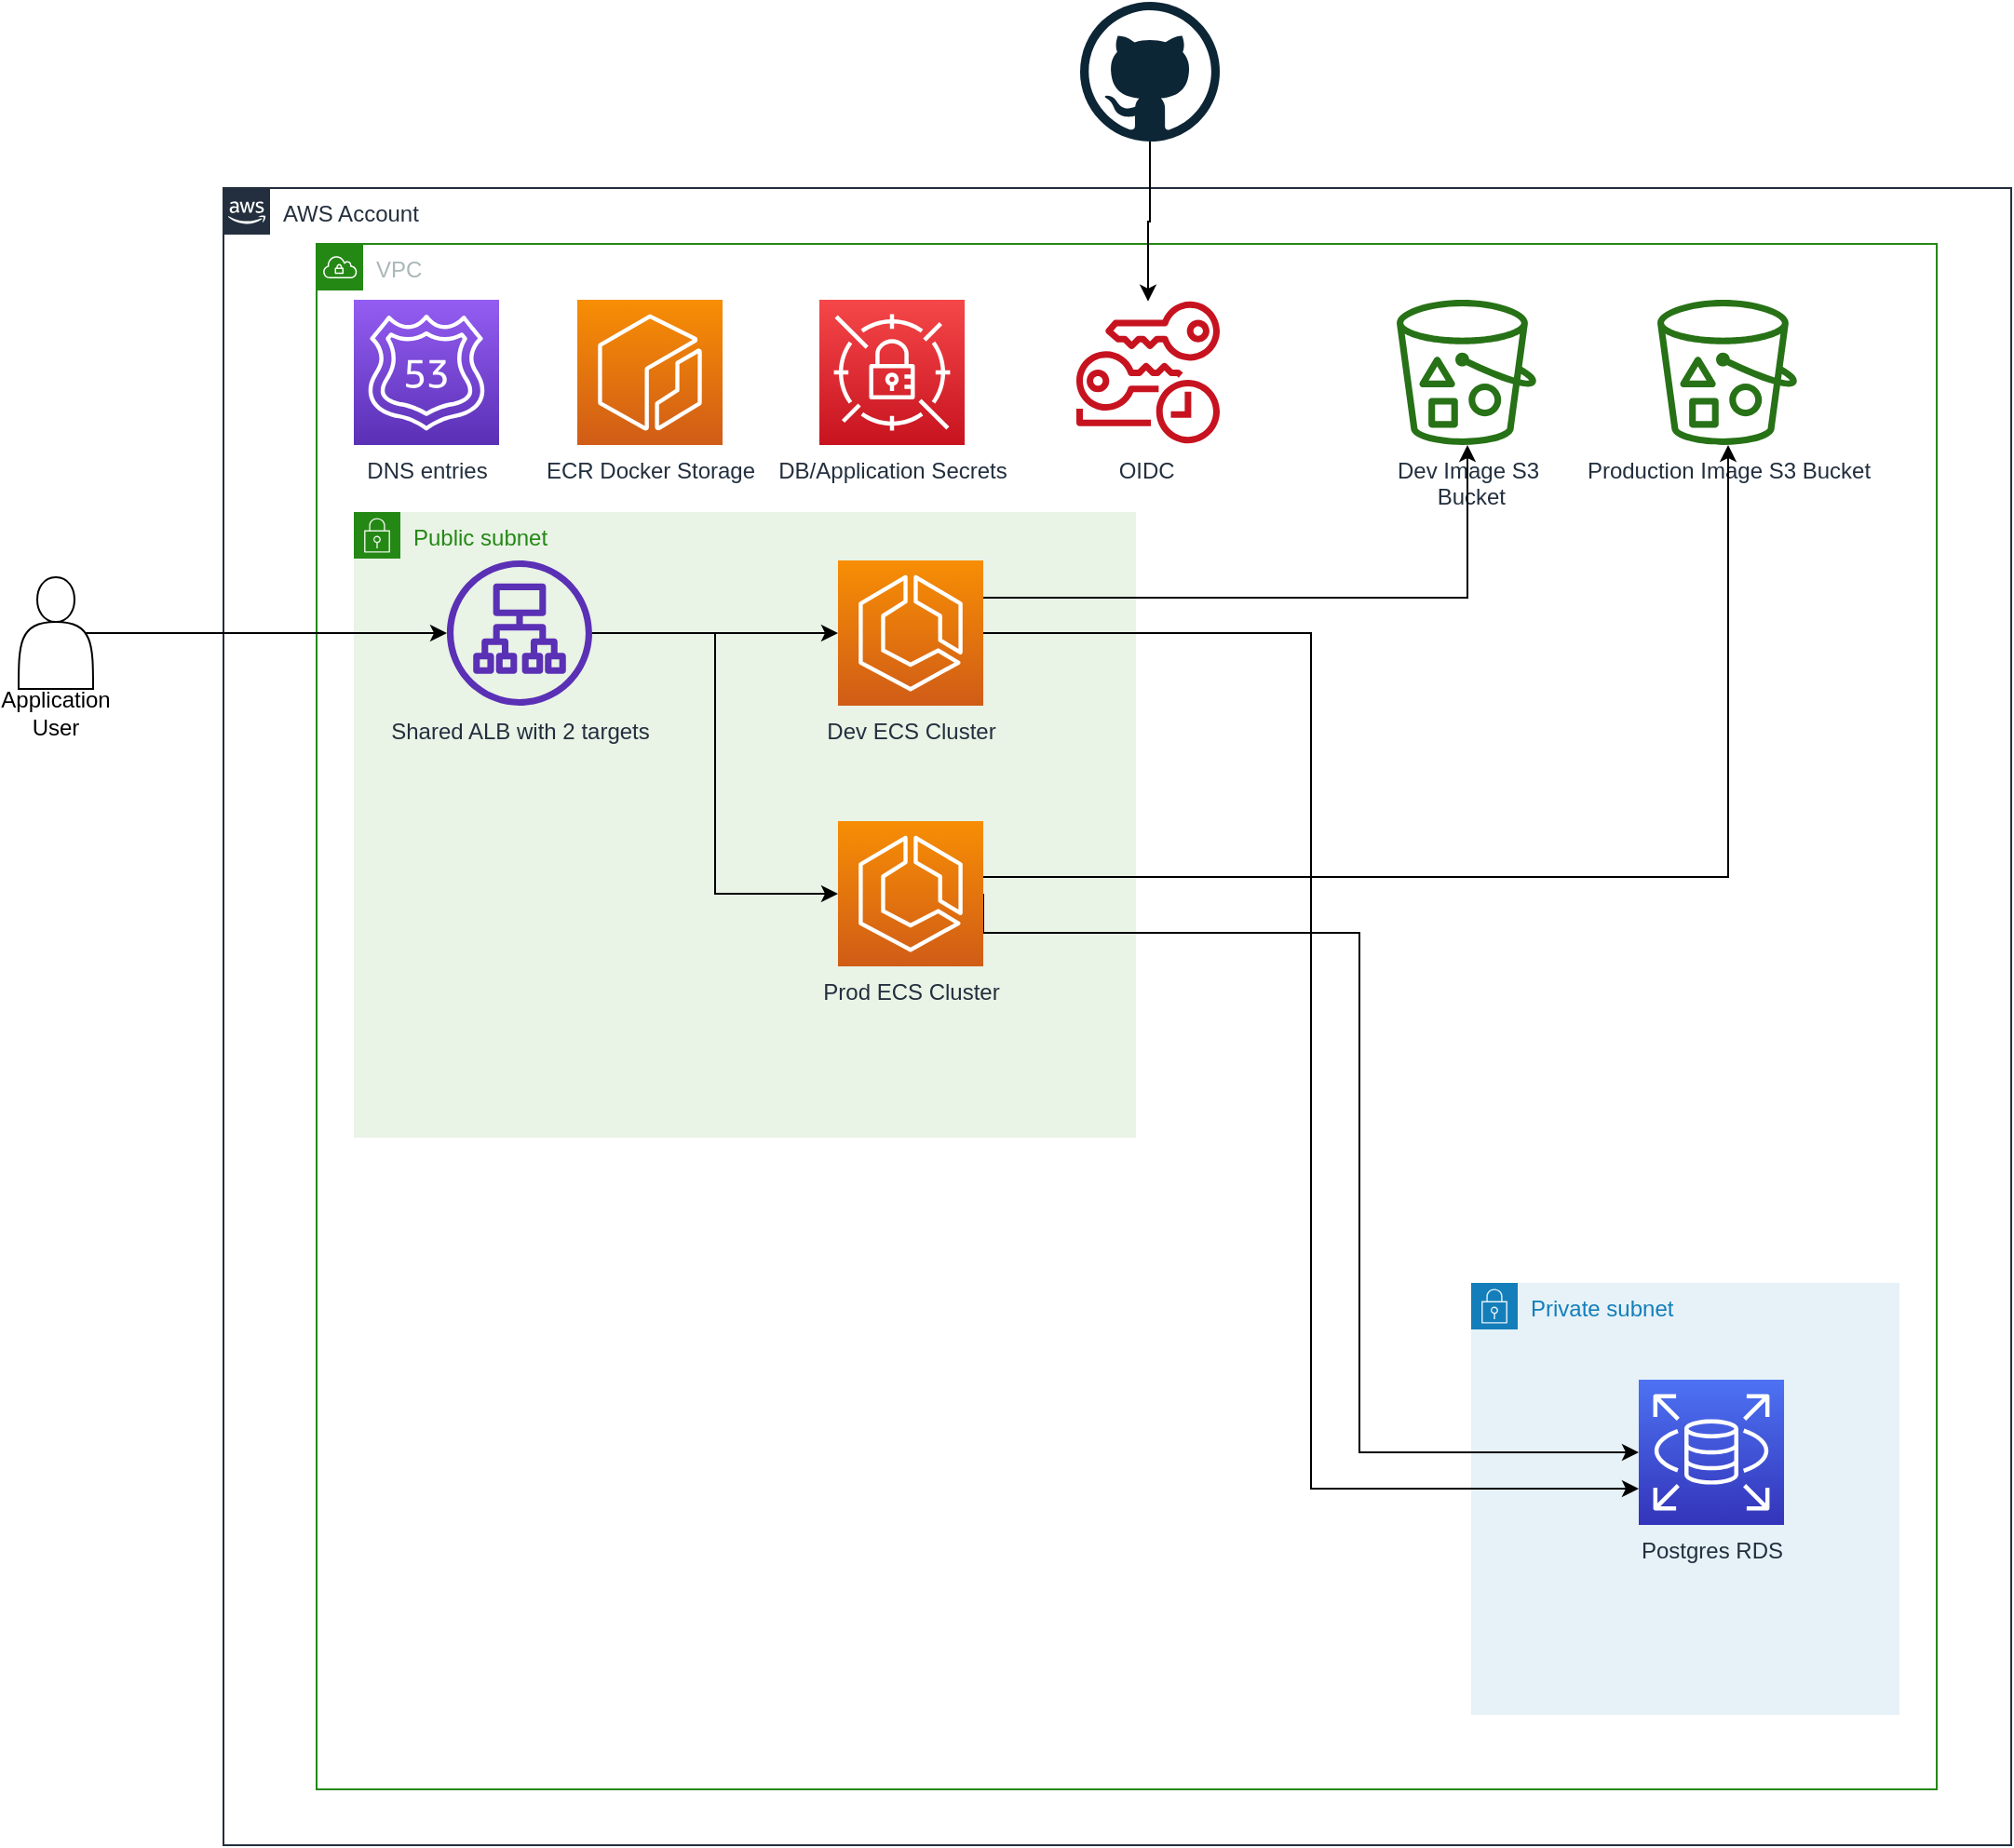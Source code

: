 <mxfile version="14.9.2" type="device"><diagram id="k0OTIjK0DyrfE9YFhf45" name="Page-1"><mxGraphModel dx="2148" dy="841" grid="1" gridSize="10" guides="1" tooltips="1" connect="1" arrows="1" fold="1" page="1" pageScale="1" pageWidth="850" pageHeight="1100" math="0" shadow="0"><root><mxCell id="0"/><mxCell id="1" parent="0"/><mxCell id="s8pN0Zm6tt0-mpE6_CX2-1" value="AWS Account" style="points=[[0,0],[0.25,0],[0.5,0],[0.75,0],[1,0],[1,0.25],[1,0.5],[1,0.75],[1,1],[0.75,1],[0.5,1],[0.25,1],[0,1],[0,0.75],[0,0.5],[0,0.25]];outlineConnect=0;gradientColor=none;html=1;whiteSpace=wrap;fontSize=12;fontStyle=0;shape=mxgraph.aws4.group;grIcon=mxgraph.aws4.group_aws_cloud_alt;strokeColor=#232F3E;fillColor=none;verticalAlign=top;align=left;spacingLeft=30;fontColor=#232F3E;dashed=0;" vertex="1" parent="1"><mxGeometry x="100" y="120" width="960" height="890" as="geometry"/></mxCell><mxCell id="s8pN0Zm6tt0-mpE6_CX2-2" value="VPC" style="points=[[0,0],[0.25,0],[0.5,0],[0.75,0],[1,0],[1,0.25],[1,0.5],[1,0.75],[1,1],[0.75,1],[0.5,1],[0.25,1],[0,1],[0,0.75],[0,0.5],[0,0.25]];outlineConnect=0;gradientColor=none;html=1;whiteSpace=wrap;fontSize=12;fontStyle=0;shape=mxgraph.aws4.group;grIcon=mxgraph.aws4.group_vpc;strokeColor=#248814;fillColor=none;verticalAlign=top;align=left;spacingLeft=30;fontColor=#AAB7B8;dashed=0;" vertex="1" parent="1"><mxGeometry x="150" y="150" width="870" height="830" as="geometry"/></mxCell><mxCell id="s8pN0Zm6tt0-mpE6_CX2-29" value="Public subnet" style="points=[[0,0],[0.25,0],[0.5,0],[0.75,0],[1,0],[1,0.25],[1,0.5],[1,0.75],[1,1],[0.75,1],[0.5,1],[0.25,1],[0,1],[0,0.75],[0,0.5],[0,0.25]];outlineConnect=0;gradientColor=none;html=1;whiteSpace=wrap;fontSize=12;fontStyle=0;shape=mxgraph.aws4.group;grIcon=mxgraph.aws4.group_security_group;grStroke=0;strokeColor=#248814;fillColor=#E9F3E6;verticalAlign=top;align=left;spacingLeft=30;fontColor=#248814;dashed=0;" vertex="1" parent="1"><mxGeometry x="170" y="294" width="420" height="336" as="geometry"/></mxCell><mxCell id="s8pN0Zm6tt0-mpE6_CX2-28" value="Private subnet" style="points=[[0,0],[0.25,0],[0.5,0],[0.75,0],[1,0],[1,0.25],[1,0.5],[1,0.75],[1,1],[0.75,1],[0.5,1],[0.25,1],[0,1],[0,0.75],[0,0.5],[0,0.25]];outlineConnect=0;gradientColor=none;html=1;whiteSpace=wrap;fontSize=12;fontStyle=0;shape=mxgraph.aws4.group;grIcon=mxgraph.aws4.group_security_group;grStroke=0;strokeColor=#147EBA;fillColor=#E6F2F8;verticalAlign=top;align=left;spacingLeft=30;fontColor=#147EBA;dashed=0;" vertex="1" parent="1"><mxGeometry x="770" y="708" width="230" height="232" as="geometry"/></mxCell><mxCell id="s8pN0Zm6tt0-mpE6_CX2-3" value="Postgres RDS" style="points=[[0,0,0],[0.25,0,0],[0.5,0,0],[0.75,0,0],[1,0,0],[0,1,0],[0.25,1,0],[0.5,1,0],[0.75,1,0],[1,1,0],[0,0.25,0],[0,0.5,0],[0,0.75,0],[1,0.25,0],[1,0.5,0],[1,0.75,0]];outlineConnect=0;fontColor=#232F3E;gradientColor=#4D72F3;gradientDirection=north;fillColor=#3334B9;strokeColor=#ffffff;dashed=0;verticalLabelPosition=bottom;verticalAlign=top;align=center;html=1;fontSize=12;fontStyle=0;aspect=fixed;shape=mxgraph.aws4.resourceIcon;resIcon=mxgraph.aws4.rds;" vertex="1" parent="1"><mxGeometry x="860" y="760" width="78" height="78" as="geometry"/></mxCell><mxCell id="s8pN0Zm6tt0-mpE6_CX2-4" value="Production Image S3 Bucket" style="outlineConnect=0;fontColor=#232F3E;gradientColor=none;fillColor=#277116;strokeColor=none;dashed=0;verticalLabelPosition=bottom;verticalAlign=top;align=center;html=1;fontSize=12;fontStyle=0;aspect=fixed;pointerEvents=1;shape=mxgraph.aws4.bucket_with_objects;" vertex="1" parent="1"><mxGeometry x="870" y="180" width="75" height="78" as="geometry"/></mxCell><mxCell id="s8pN0Zm6tt0-mpE6_CX2-5" value="Dev Image S3&lt;br&gt;&amp;nbsp;Bucket" style="outlineConnect=0;fontColor=#232F3E;gradientColor=none;fillColor=#277116;strokeColor=none;dashed=0;verticalLabelPosition=bottom;verticalAlign=top;align=center;html=1;fontSize=12;fontStyle=0;aspect=fixed;pointerEvents=1;shape=mxgraph.aws4.bucket_with_objects;" vertex="1" parent="1"><mxGeometry x="730" y="180" width="75" height="78" as="geometry"/></mxCell><mxCell id="s8pN0Zm6tt0-mpE6_CX2-11" style="edgeStyle=orthogonalEdgeStyle;rounded=0;orthogonalLoop=1;jettySize=auto;html=1;entryX=0;entryY=0.5;entryDx=0;entryDy=0;entryPerimeter=0;" edge="1" parent="1" source="s8pN0Zm6tt0-mpE6_CX2-6" target="s8pN0Zm6tt0-mpE6_CX2-8"><mxGeometry relative="1" as="geometry"/></mxCell><mxCell id="s8pN0Zm6tt0-mpE6_CX2-12" style="edgeStyle=orthogonalEdgeStyle;rounded=0;orthogonalLoop=1;jettySize=auto;html=1;" edge="1" parent="1" source="s8pN0Zm6tt0-mpE6_CX2-6" target="s8pN0Zm6tt0-mpE6_CX2-7"><mxGeometry relative="1" as="geometry"/></mxCell><mxCell id="s8pN0Zm6tt0-mpE6_CX2-6" value="Shared ALB with 2 targets" style="outlineConnect=0;fontColor=#232F3E;gradientColor=none;fillColor=#5A30B5;strokeColor=none;dashed=0;verticalLabelPosition=bottom;verticalAlign=top;align=center;html=1;fontSize=12;fontStyle=0;aspect=fixed;pointerEvents=1;shape=mxgraph.aws4.application_load_balancer;" vertex="1" parent="1"><mxGeometry x="220" y="320" width="78" height="78" as="geometry"/></mxCell><mxCell id="s8pN0Zm6tt0-mpE6_CX2-14" style="edgeStyle=orthogonalEdgeStyle;rounded=0;orthogonalLoop=1;jettySize=auto;html=1;exitX=0;exitY=0.5;exitDx=0;exitDy=0;exitPerimeter=0;" edge="1" parent="1" source="s8pN0Zm6tt0-mpE6_CX2-7" target="s8pN0Zm6tt0-mpE6_CX2-5"><mxGeometry relative="1" as="geometry"><Array as="points"><mxPoint x="470" y="359"/><mxPoint x="470" y="340"/><mxPoint x="768" y="340"/></Array></mxGeometry></mxCell><mxCell id="s8pN0Zm6tt0-mpE6_CX2-24" style="edgeStyle=orthogonalEdgeStyle;rounded=0;orthogonalLoop=1;jettySize=auto;html=1;exitX=1;exitY=0.5;exitDx=0;exitDy=0;exitPerimeter=0;entryX=0;entryY=0.75;entryDx=0;entryDy=0;entryPerimeter=0;" edge="1" parent="1" source="s8pN0Zm6tt0-mpE6_CX2-7" target="s8pN0Zm6tt0-mpE6_CX2-3"><mxGeometry relative="1" as="geometry"/></mxCell><mxCell id="s8pN0Zm6tt0-mpE6_CX2-7" value="Dev ECS Cluster" style="points=[[0,0,0],[0.25,0,0],[0.5,0,0],[0.75,0,0],[1,0,0],[0,1,0],[0.25,1,0],[0.5,1,0],[0.75,1,0],[1,1,0],[0,0.25,0],[0,0.5,0],[0,0.75,0],[1,0.25,0],[1,0.5,0],[1,0.75,0]];outlineConnect=0;fontColor=#232F3E;gradientColor=#F78E04;gradientDirection=north;fillColor=#D05C17;strokeColor=#ffffff;dashed=0;verticalLabelPosition=bottom;verticalAlign=top;align=center;html=1;fontSize=12;fontStyle=0;aspect=fixed;shape=mxgraph.aws4.resourceIcon;resIcon=mxgraph.aws4.ecs;" vertex="1" parent="1"><mxGeometry x="430" y="320" width="78" height="78" as="geometry"/></mxCell><mxCell id="s8pN0Zm6tt0-mpE6_CX2-9" style="edgeStyle=orthogonalEdgeStyle;rounded=0;orthogonalLoop=1;jettySize=auto;html=1;exitX=1;exitY=0.5;exitDx=0;exitDy=0;exitPerimeter=0;entryX=0;entryY=0.5;entryDx=0;entryDy=0;entryPerimeter=0;" edge="1" parent="1" source="s8pN0Zm6tt0-mpE6_CX2-8" target="s8pN0Zm6tt0-mpE6_CX2-3"><mxGeometry relative="1" as="geometry"><Array as="points"><mxPoint x="508" y="520"/><mxPoint x="710" y="520"/><mxPoint x="710" y="799"/></Array></mxGeometry></mxCell><mxCell id="s8pN0Zm6tt0-mpE6_CX2-13" style="edgeStyle=orthogonalEdgeStyle;rounded=0;orthogonalLoop=1;jettySize=auto;html=1;exitX=0.5;exitY=0;exitDx=0;exitDy=0;exitPerimeter=0;" edge="1" parent="1" source="s8pN0Zm6tt0-mpE6_CX2-8" target="s8pN0Zm6tt0-mpE6_CX2-4"><mxGeometry relative="1" as="geometry"><Array as="points"><mxPoint x="469" y="490"/><mxPoint x="908" y="490"/></Array></mxGeometry></mxCell><mxCell id="s8pN0Zm6tt0-mpE6_CX2-8" value="Prod ECS Cluster" style="points=[[0,0,0],[0.25,0,0],[0.5,0,0],[0.75,0,0],[1,0,0],[0,1,0],[0.25,1,0],[0.5,1,0],[0.75,1,0],[1,1,0],[0,0.25,0],[0,0.5,0],[0,0.75,0],[1,0.25,0],[1,0.5,0],[1,0.75,0]];outlineConnect=0;fontColor=#232F3E;gradientColor=#F78E04;gradientDirection=north;fillColor=#D05C17;strokeColor=#ffffff;dashed=0;verticalLabelPosition=bottom;verticalAlign=top;align=center;html=1;fontSize=12;fontStyle=0;aspect=fixed;shape=mxgraph.aws4.resourceIcon;resIcon=mxgraph.aws4.ecs;" vertex="1" parent="1"><mxGeometry x="430" y="460" width="78" height="78" as="geometry"/></mxCell><mxCell id="s8pN0Zm6tt0-mpE6_CX2-15" value="DB/Application Secrets&lt;br&gt;" style="points=[[0,0,0],[0.25,0,0],[0.5,0,0],[0.75,0,0],[1,0,0],[0,1,0],[0.25,1,0],[0.5,1,0],[0.75,1,0],[1,1,0],[0,0.25,0],[0,0.5,0],[0,0.75,0],[1,0.25,0],[1,0.5,0],[1,0.75,0]];outlineConnect=0;fontColor=#232F3E;gradientColor=#F54749;gradientDirection=north;fillColor=#C7131F;strokeColor=#ffffff;dashed=0;verticalLabelPosition=bottom;verticalAlign=top;align=center;html=1;fontSize=12;fontStyle=0;aspect=fixed;shape=mxgraph.aws4.resourceIcon;resIcon=mxgraph.aws4.secrets_manager;" vertex="1" parent="1"><mxGeometry x="420" y="180" width="78" height="78" as="geometry"/></mxCell><mxCell id="s8pN0Zm6tt0-mpE6_CX2-25" value="" style="edgeStyle=orthogonalEdgeStyle;rounded=0;orthogonalLoop=1;jettySize=auto;html=1;" edge="1" parent="1" source="s8pN0Zm6tt0-mpE6_CX2-16" target="s8pN0Zm6tt0-mpE6_CX2-17"><mxGeometry relative="1" as="geometry"/></mxCell><mxCell id="s8pN0Zm6tt0-mpE6_CX2-16" value="" style="dashed=0;outlineConnect=0;html=1;align=center;labelPosition=center;verticalLabelPosition=bottom;verticalAlign=top;shape=mxgraph.weblogos.github" vertex="1" parent="1"><mxGeometry x="560" y="20" width="75" height="75" as="geometry"/></mxCell><mxCell id="s8pN0Zm6tt0-mpE6_CX2-17" value="OIDC&amp;nbsp;" style="outlineConnect=0;fontColor=#232F3E;gradientColor=none;fillColor=#C7131F;strokeColor=none;dashed=0;verticalLabelPosition=bottom;verticalAlign=top;align=center;html=1;fontSize=12;fontStyle=0;aspect=fixed;pointerEvents=1;shape=mxgraph.aws4.temporary_security_credential;" vertex="1" parent="1"><mxGeometry x="558" y="180" width="77" height="78" as="geometry"/></mxCell><mxCell id="s8pN0Zm6tt0-mpE6_CX2-19" value="ECR Docker Storage" style="points=[[0,0,0],[0.25,0,0],[0.5,0,0],[0.75,0,0],[1,0,0],[0,1,0],[0.25,1,0],[0.5,1,0],[0.75,1,0],[1,1,0],[0,0.25,0],[0,0.5,0],[0,0.75,0],[1,0.25,0],[1,0.5,0],[1,0.75,0]];outlineConnect=0;fontColor=#232F3E;gradientColor=#F78E04;gradientDirection=north;fillColor=#D05C17;strokeColor=#ffffff;dashed=0;verticalLabelPosition=bottom;verticalAlign=top;align=center;html=1;fontSize=12;fontStyle=0;aspect=fixed;shape=mxgraph.aws4.resourceIcon;resIcon=mxgraph.aws4.ecr;" vertex="1" parent="1"><mxGeometry x="290" y="180" width="78" height="78" as="geometry"/></mxCell><mxCell id="s8pN0Zm6tt0-mpE6_CX2-21" style="edgeStyle=orthogonalEdgeStyle;rounded=0;orthogonalLoop=1;jettySize=auto;html=1;exitX=0.9;exitY=0.5;exitDx=0;exitDy=0;exitPerimeter=0;" edge="1" parent="1" source="s8pN0Zm6tt0-mpE6_CX2-20" target="s8pN0Zm6tt0-mpE6_CX2-6"><mxGeometry relative="1" as="geometry"/></mxCell><mxCell id="s8pN0Zm6tt0-mpE6_CX2-20" value="&lt;br&gt;&lt;br&gt;&lt;br&gt;&lt;br&gt;&lt;br&gt;&lt;br&gt;Application User" style="shape=actor;whiteSpace=wrap;html=1;" vertex="1" parent="1"><mxGeometry x="-10" y="329" width="40" height="60" as="geometry"/></mxCell><mxCell id="s8pN0Zm6tt0-mpE6_CX2-22" value="DNS entries" style="points=[[0,0,0],[0.25,0,0],[0.5,0,0],[0.75,0,0],[1,0,0],[0,1,0],[0.25,1,0],[0.5,1,0],[0.75,1,0],[1,1,0],[0,0.25,0],[0,0.5,0],[0,0.75,0],[1,0.25,0],[1,0.5,0],[1,0.75,0]];outlineConnect=0;fontColor=#232F3E;gradientColor=#945DF2;gradientDirection=north;fillColor=#5A30B5;strokeColor=#ffffff;dashed=0;verticalLabelPosition=bottom;verticalAlign=top;align=center;html=1;fontSize=12;fontStyle=0;aspect=fixed;shape=mxgraph.aws4.resourceIcon;resIcon=mxgraph.aws4.route_53;" vertex="1" parent="1"><mxGeometry x="170" y="180" width="78" height="78" as="geometry"/></mxCell></root></mxGraphModel></diagram></mxfile>